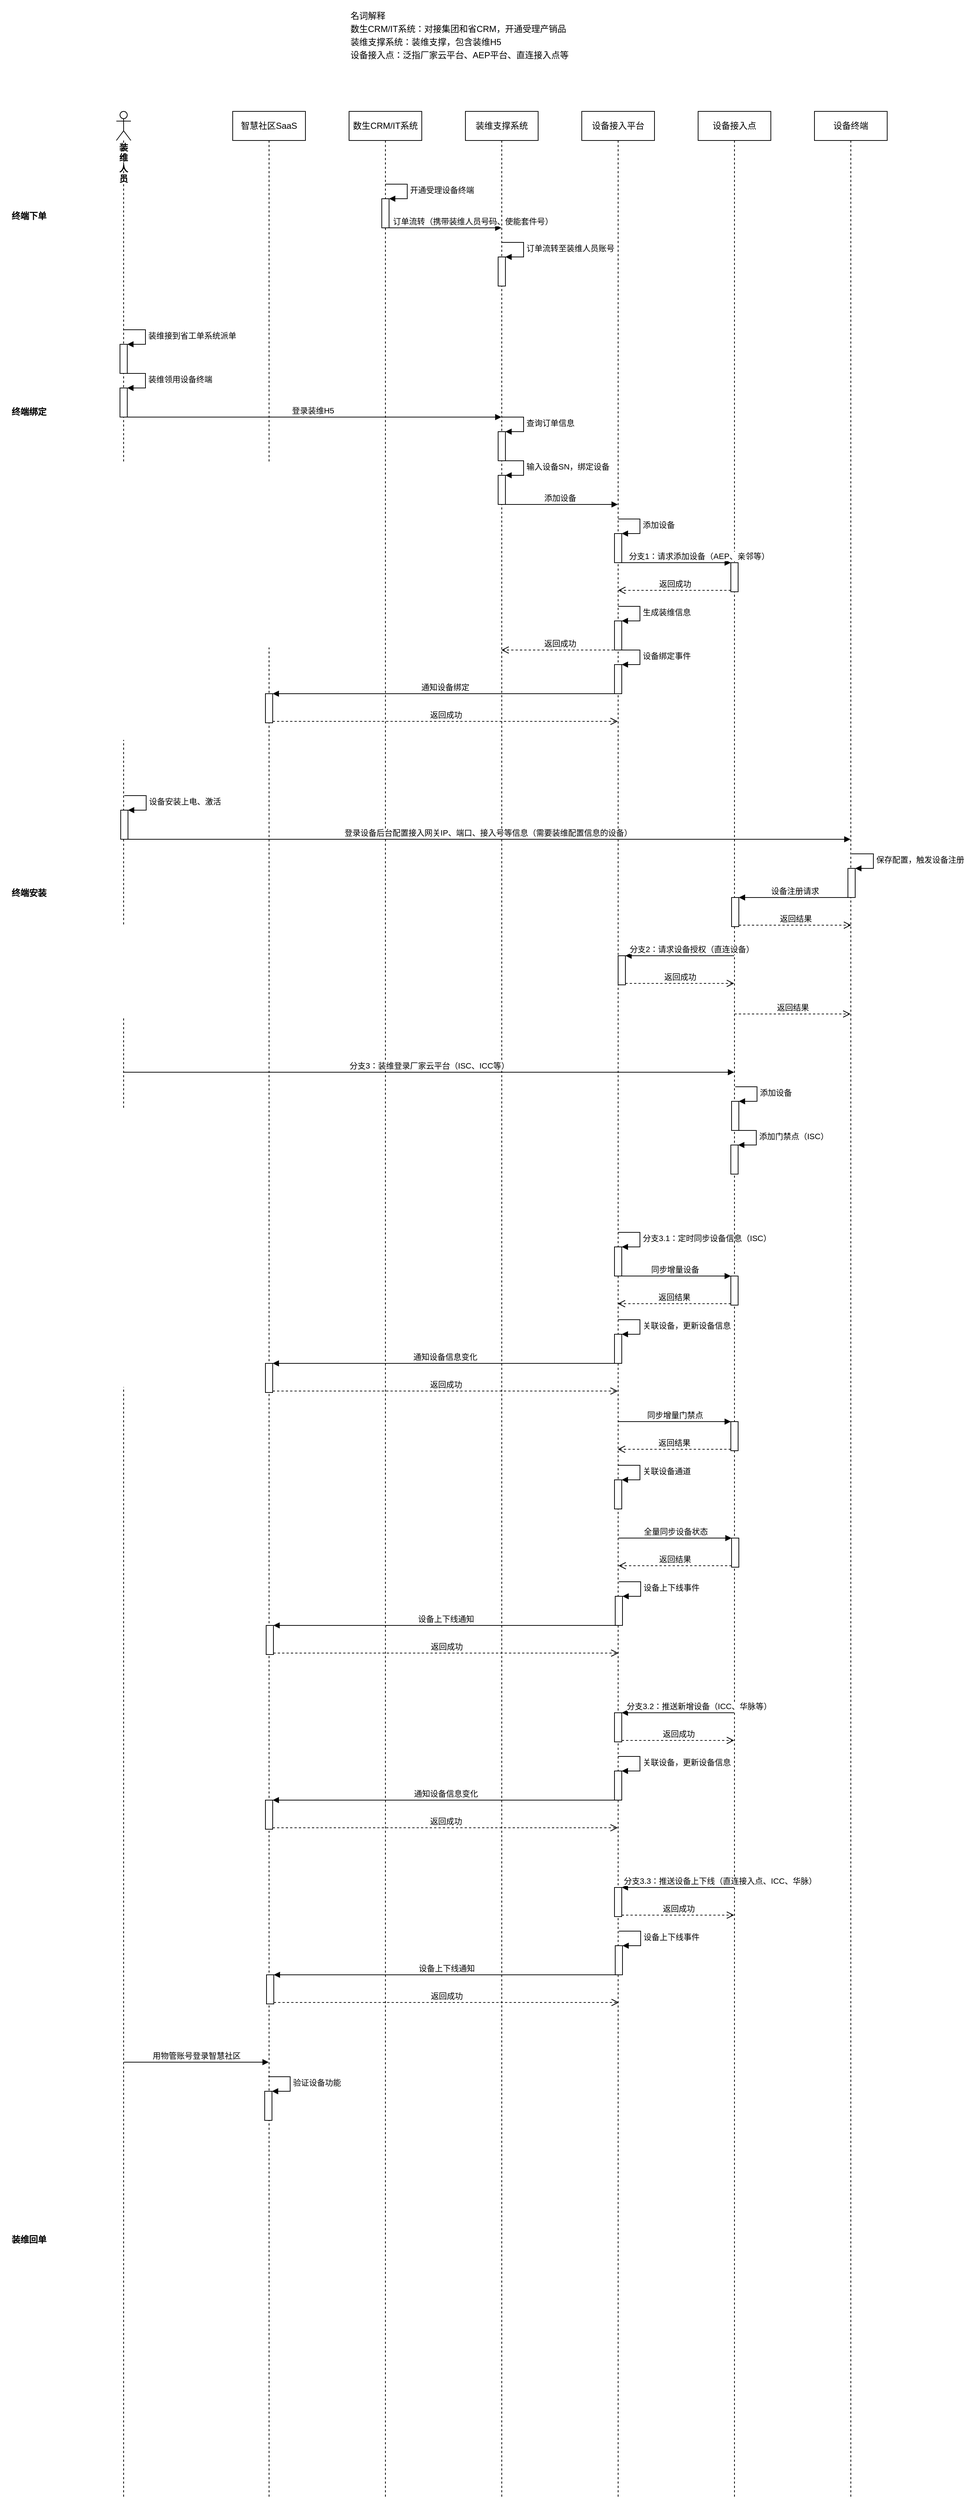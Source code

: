 <mxfile version="14.6.13" type="device"><diagram id="jv9FfKQHbbeUQfYta8rP" name="设备下单-绑定-装维总体流程"><mxGraphModel dx="1833" dy="623" grid="1" gridSize="10" guides="1" tooltips="1" connect="1" arrows="1" fold="1" page="1" pageScale="1" pageWidth="827" pageHeight="1169" math="0" shadow="0"><root><mxCell id="0"/><mxCell id="1" parent="0"/><mxCell id="Lm3HQpDn3qhn9YDS5WXw-84" value="智慧社区SaaS" style="shape=umlLifeline;perimeter=lifelinePerimeter;whiteSpace=wrap;html=1;container=1;collapsible=0;recursiveResize=0;outlineConnect=0;" vertex="1" parent="1"><mxGeometry x="-40" y="160" width="100" height="3280" as="geometry"/></mxCell><mxCell id="Lm3HQpDn3qhn9YDS5WXw-87" value="" style="html=1;points=[];perimeter=orthogonalPerimeter;" vertex="1" parent="Lm3HQpDn3qhn9YDS5WXw-84"><mxGeometry x="45" y="800" width="10" height="40" as="geometry"/></mxCell><mxCell id="Lm3HQpDn3qhn9YDS5WXw-92" value="" style="html=1;points=[];perimeter=orthogonalPerimeter;" vertex="1" parent="Lm3HQpDn3qhn9YDS5WXw-84"><mxGeometry x="46" y="2080" width="10" height="40" as="geometry"/></mxCell><mxCell id="Lm3HQpDn3qhn9YDS5WXw-102" value="" style="html=1;points=[];perimeter=orthogonalPerimeter;" vertex="1" parent="Lm3HQpDn3qhn9YDS5WXw-84"><mxGeometry x="45" y="1720" width="10" height="40" as="geometry"/></mxCell><mxCell id="Lm3HQpDn3qhn9YDS5WXw-109" value="" style="html=1;points=[];perimeter=orthogonalPerimeter;" vertex="1" parent="Lm3HQpDn3qhn9YDS5WXw-84"><mxGeometry x="45" y="2320" width="10" height="40" as="geometry"/></mxCell><mxCell id="Lm3HQpDn3qhn9YDS5WXw-120" value="" style="html=1;points=[];perimeter=orthogonalPerimeter;" vertex="1" parent="Lm3HQpDn3qhn9YDS5WXw-84"><mxGeometry x="44" y="2720" width="10" height="40" as="geometry"/></mxCell><mxCell id="Lm3HQpDn3qhn9YDS5WXw-121" value="验证设备功能" style="edgeStyle=orthogonalEdgeStyle;html=1;align=left;spacingLeft=2;endArrow=block;rounded=0;entryX=1;entryY=0;" edge="1" target="Lm3HQpDn3qhn9YDS5WXw-120" parent="Lm3HQpDn3qhn9YDS5WXw-84"><mxGeometry relative="1" as="geometry"><mxPoint x="49" y="2700" as="sourcePoint"/><Array as="points"><mxPoint x="79" y="2700"/></Array></mxGeometry></mxCell><mxCell id="jdTAkGv0AGqBvkGetGQh-1" value="数生CRM/IT系统" style="shape=umlLifeline;perimeter=lifelinePerimeter;whiteSpace=wrap;html=1;container=1;collapsible=0;recursiveResize=0;outlineConnect=0;" parent="1" vertex="1"><mxGeometry x="120" y="160" width="100" height="3280" as="geometry"/></mxCell><mxCell id="Lm3HQpDn3qhn9YDS5WXw-2" value="" style="html=1;points=[];perimeter=orthogonalPerimeter;" vertex="1" parent="jdTAkGv0AGqBvkGetGQh-1"><mxGeometry x="45" y="120" width="10" height="40" as="geometry"/></mxCell><mxCell id="Lm3HQpDn3qhn9YDS5WXw-3" value="开通受理设备终端" style="edgeStyle=orthogonalEdgeStyle;html=1;align=left;spacingLeft=2;endArrow=block;rounded=0;entryX=1;entryY=0;" edge="1" target="Lm3HQpDn3qhn9YDS5WXw-2" parent="jdTAkGv0AGqBvkGetGQh-1"><mxGeometry relative="1" as="geometry"><mxPoint x="50" y="100" as="sourcePoint"/><Array as="points"><mxPoint x="80" y="100"/></Array></mxGeometry></mxCell><mxCell id="Lm3HQpDn3qhn9YDS5WXw-4" value="订单流转（携带装维人员号码、使能套件号）" style="html=1;verticalAlign=bottom;endArrow=block;" edge="1" parent="jdTAkGv0AGqBvkGetGQh-1" target="jdTAkGv0AGqBvkGetGQh-2"><mxGeometry x="0.505" width="80" relative="1" as="geometry"><mxPoint x="50" y="160" as="sourcePoint"/><mxPoint x="220" y="160" as="targetPoint"/><mxPoint as="offset"/></mxGeometry></mxCell><mxCell id="jdTAkGv0AGqBvkGetGQh-2" value="装维支撑系统" style="shape=umlLifeline;perimeter=lifelinePerimeter;whiteSpace=wrap;html=1;container=1;collapsible=0;recursiveResize=0;outlineConnect=0;" parent="1" vertex="1"><mxGeometry x="280" y="160" width="100" height="3280" as="geometry"/></mxCell><mxCell id="Lm3HQpDn3qhn9YDS5WXw-5" value="" style="html=1;points=[];perimeter=orthogonalPerimeter;" vertex="1" parent="jdTAkGv0AGqBvkGetGQh-2"><mxGeometry x="45" y="200" width="10" height="40" as="geometry"/></mxCell><mxCell id="Lm3HQpDn3qhn9YDS5WXw-6" value="订单流转至装维人员账号" style="edgeStyle=orthogonalEdgeStyle;html=1;align=left;spacingLeft=2;endArrow=block;rounded=0;entryX=1;entryY=0;" edge="1" target="Lm3HQpDn3qhn9YDS5WXw-5" parent="jdTAkGv0AGqBvkGetGQh-2"><mxGeometry relative="1" as="geometry"><mxPoint x="50" y="180" as="sourcePoint"/><Array as="points"><mxPoint x="80" y="180"/></Array></mxGeometry></mxCell><mxCell id="Lm3HQpDn3qhn9YDS5WXw-24" value="" style="html=1;points=[];perimeter=orthogonalPerimeter;" vertex="1" parent="jdTAkGv0AGqBvkGetGQh-2"><mxGeometry x="45" y="500" width="10" height="40" as="geometry"/></mxCell><mxCell id="Lm3HQpDn3qhn9YDS5WXw-25" value="输入设备SN，绑定设备" style="edgeStyle=orthogonalEdgeStyle;html=1;align=left;spacingLeft=2;endArrow=block;rounded=0;entryX=1;entryY=0;" edge="1" target="Lm3HQpDn3qhn9YDS5WXw-24" parent="jdTAkGv0AGqBvkGetGQh-2"><mxGeometry relative="1" as="geometry"><mxPoint x="50" y="480" as="sourcePoint"/><Array as="points"><mxPoint x="80" y="480"/></Array></mxGeometry></mxCell><mxCell id="Lm3HQpDn3qhn9YDS5WXw-26" value="添加设备" style="html=1;verticalAlign=bottom;endArrow=block;" edge="1" parent="jdTAkGv0AGqBvkGetGQh-2" target="jdTAkGv0AGqBvkGetGQh-3"><mxGeometry width="80" relative="1" as="geometry"><mxPoint x="50" y="540" as="sourcePoint"/><mxPoint x="130" y="540" as="targetPoint"/></mxGeometry></mxCell><mxCell id="jdTAkGv0AGqBvkGetGQh-3" value="设备接入平台" style="shape=umlLifeline;perimeter=lifelinePerimeter;whiteSpace=wrap;html=1;container=1;collapsible=0;recursiveResize=0;outlineConnect=0;" parent="1" vertex="1"><mxGeometry x="440" y="160" width="100" height="3280" as="geometry"/></mxCell><mxCell id="Lm3HQpDn3qhn9YDS5WXw-27" value="" style="html=1;points=[];perimeter=orthogonalPerimeter;" vertex="1" parent="jdTAkGv0AGqBvkGetGQh-3"><mxGeometry x="45" y="580" width="10" height="40" as="geometry"/></mxCell><mxCell id="Lm3HQpDn3qhn9YDS5WXw-28" value="添加设备" style="edgeStyle=orthogonalEdgeStyle;html=1;align=left;spacingLeft=2;endArrow=block;rounded=0;entryX=1;entryY=0;" edge="1" target="Lm3HQpDn3qhn9YDS5WXw-27" parent="jdTAkGv0AGqBvkGetGQh-3"><mxGeometry relative="1" as="geometry"><mxPoint x="50" y="560" as="sourcePoint"/><Array as="points"><mxPoint x="80" y="560"/></Array></mxGeometry></mxCell><mxCell id="Lm3HQpDn3qhn9YDS5WXw-29" value="" style="html=1;points=[];perimeter=orthogonalPerimeter;" vertex="1" parent="jdTAkGv0AGqBvkGetGQh-3"><mxGeometry x="45" y="700" width="10" height="40" as="geometry"/></mxCell><mxCell id="Lm3HQpDn3qhn9YDS5WXw-30" value="生成装维信息" style="edgeStyle=orthogonalEdgeStyle;html=1;align=left;spacingLeft=2;endArrow=block;rounded=0;entryX=1;entryY=0;" edge="1" target="Lm3HQpDn3qhn9YDS5WXw-29" parent="jdTAkGv0AGqBvkGetGQh-3"><mxGeometry relative="1" as="geometry"><mxPoint x="50" y="680" as="sourcePoint"/><Array as="points"><mxPoint x="80" y="680"/></Array></mxGeometry></mxCell><mxCell id="Lm3HQpDn3qhn9YDS5WXw-57" value="" style="html=1;points=[];perimeter=orthogonalPerimeter;" vertex="1" parent="jdTAkGv0AGqBvkGetGQh-3"><mxGeometry x="50" y="1160" width="10" height="40" as="geometry"/></mxCell><mxCell id="Lm3HQpDn3qhn9YDS5WXw-61" value="" style="html=1;points=[];perimeter=orthogonalPerimeter;" vertex="1" parent="jdTAkGv0AGqBvkGetGQh-3"><mxGeometry x="45" y="1560" width="10" height="40" as="geometry"/></mxCell><mxCell id="Lm3HQpDn3qhn9YDS5WXw-62" value="分支3.1：定时同步设备信息（ISC）" style="edgeStyle=orthogonalEdgeStyle;html=1;align=left;spacingLeft=2;endArrow=block;rounded=0;entryX=1;entryY=0;" edge="1" target="Lm3HQpDn3qhn9YDS5WXw-61" parent="jdTAkGv0AGqBvkGetGQh-3"><mxGeometry relative="1" as="geometry"><mxPoint x="50" y="1540" as="sourcePoint"/><Array as="points"><mxPoint x="80" y="1540"/></Array></mxGeometry></mxCell><mxCell id="Lm3HQpDn3qhn9YDS5WXw-78" value="" style="html=1;points=[];perimeter=orthogonalPerimeter;" vertex="1" parent="jdTAkGv0AGqBvkGetGQh-3"><mxGeometry x="45" y="2200" width="10" height="40" as="geometry"/></mxCell><mxCell id="Lm3HQpDn3qhn9YDS5WXw-81" value="" style="html=1;points=[];perimeter=orthogonalPerimeter;" vertex="1" parent="jdTAkGv0AGqBvkGetGQh-3"><mxGeometry x="45" y="2440" width="10" height="40" as="geometry"/></mxCell><mxCell id="Lm3HQpDn3qhn9YDS5WXw-85" value="" style="html=1;points=[];perimeter=orthogonalPerimeter;" vertex="1" parent="jdTAkGv0AGqBvkGetGQh-3"><mxGeometry x="45" y="760" width="10" height="40" as="geometry"/></mxCell><mxCell id="Lm3HQpDn3qhn9YDS5WXw-86" value="设备绑定事件" style="edgeStyle=orthogonalEdgeStyle;html=1;align=left;spacingLeft=2;endArrow=block;rounded=0;entryX=1;entryY=0;" edge="1" target="Lm3HQpDn3qhn9YDS5WXw-85" parent="jdTAkGv0AGqBvkGetGQh-3"><mxGeometry relative="1" as="geometry"><mxPoint x="50" y="740" as="sourcePoint"/><Array as="points"><mxPoint x="80" y="740"/><mxPoint x="80" y="760"/></Array></mxGeometry></mxCell><mxCell id="Lm3HQpDn3qhn9YDS5WXw-100" value="" style="html=1;points=[];perimeter=orthogonalPerimeter;" vertex="1" parent="jdTAkGv0AGqBvkGetGQh-3"><mxGeometry x="45" y="1680" width="10" height="40" as="geometry"/></mxCell><mxCell id="Lm3HQpDn3qhn9YDS5WXw-101" value="关联设备，更新设备信息" style="edgeStyle=orthogonalEdgeStyle;html=1;align=left;spacingLeft=2;endArrow=block;rounded=0;entryX=1;entryY=0;" edge="1" target="Lm3HQpDn3qhn9YDS5WXw-100" parent="jdTAkGv0AGqBvkGetGQh-3"><mxGeometry relative="1" as="geometry"><mxPoint x="50" y="1660" as="sourcePoint"/><Array as="points"><mxPoint x="80" y="1660"/></Array></mxGeometry></mxCell><mxCell id="Lm3HQpDn3qhn9YDS5WXw-105" value="" style="html=1;points=[];perimeter=orthogonalPerimeter;" vertex="1" parent="jdTAkGv0AGqBvkGetGQh-3"><mxGeometry x="45" y="1880" width="10" height="40" as="geometry"/></mxCell><mxCell id="Lm3HQpDn3qhn9YDS5WXw-106" value="关联设备通道" style="edgeStyle=orthogonalEdgeStyle;html=1;align=left;spacingLeft=2;endArrow=block;rounded=0;entryX=1;entryY=0;" edge="1" target="Lm3HQpDn3qhn9YDS5WXw-105" parent="jdTAkGv0AGqBvkGetGQh-3"><mxGeometry relative="1" as="geometry"><mxPoint x="50" y="1860" as="sourcePoint"/><Array as="points"><mxPoint x="80" y="1860"/></Array></mxGeometry></mxCell><mxCell id="Lm3HQpDn3qhn9YDS5WXw-107" value="" style="html=1;points=[];perimeter=orthogonalPerimeter;" vertex="1" parent="jdTAkGv0AGqBvkGetGQh-3"><mxGeometry x="45" y="2280" width="10" height="40" as="geometry"/></mxCell><mxCell id="Lm3HQpDn3qhn9YDS5WXw-108" value="关联设备，更新设备信息" style="edgeStyle=orthogonalEdgeStyle;html=1;align=left;spacingLeft=2;endArrow=block;rounded=0;entryX=1;entryY=0;" edge="1" target="Lm3HQpDn3qhn9YDS5WXw-107" parent="jdTAkGv0AGqBvkGetGQh-3"><mxGeometry relative="1" as="geometry"><mxPoint x="50" y="2260" as="sourcePoint"/><Array as="points"><mxPoint x="80" y="2260"/></Array></mxGeometry></mxCell><mxCell id="jdTAkGv0AGqBvkGetGQh-4" value="设备接入点" style="shape=umlLifeline;perimeter=lifelinePerimeter;whiteSpace=wrap;html=1;container=1;collapsible=0;recursiveResize=0;outlineConnect=0;" parent="1" vertex="1"><mxGeometry x="600" y="160" width="100" height="3280" as="geometry"/></mxCell><mxCell id="Lm3HQpDn3qhn9YDS5WXw-45" value="" style="html=1;points=[];perimeter=orthogonalPerimeter;" vertex="1" parent="jdTAkGv0AGqBvkGetGQh-4"><mxGeometry x="46" y="1080" width="10" height="40" as="geometry"/></mxCell><mxCell id="Lm3HQpDn3qhn9YDS5WXw-48" value="" style="html=1;points=[];perimeter=orthogonalPerimeter;" vertex="1" parent="jdTAkGv0AGqBvkGetGQh-4"><mxGeometry x="45" y="620" width="10" height="40" as="geometry"/></mxCell><mxCell id="Lm3HQpDn3qhn9YDS5WXw-53" value="" style="html=1;points=[];perimeter=orthogonalPerimeter;" vertex="1" parent="jdTAkGv0AGqBvkGetGQh-4"><mxGeometry x="46" y="1360" width="10" height="40" as="geometry"/></mxCell><mxCell id="Lm3HQpDn3qhn9YDS5WXw-54" value="添加设备" style="edgeStyle=orthogonalEdgeStyle;html=1;align=left;spacingLeft=2;endArrow=block;rounded=0;entryX=1;entryY=0;" edge="1" target="Lm3HQpDn3qhn9YDS5WXw-53" parent="jdTAkGv0AGqBvkGetGQh-4"><mxGeometry relative="1" as="geometry"><mxPoint x="51" y="1340" as="sourcePoint"/><Array as="points"><mxPoint x="81" y="1340"/></Array></mxGeometry></mxCell><mxCell id="Lm3HQpDn3qhn9YDS5WXw-55" value="" style="html=1;points=[];perimeter=orthogonalPerimeter;" vertex="1" parent="jdTAkGv0AGqBvkGetGQh-4"><mxGeometry x="45" y="1420" width="10" height="40" as="geometry"/></mxCell><mxCell id="Lm3HQpDn3qhn9YDS5WXw-56" value="添加门禁点（ISC）" style="edgeStyle=orthogonalEdgeStyle;html=1;align=left;spacingLeft=2;endArrow=block;rounded=0;entryX=1;entryY=0;" edge="1" target="Lm3HQpDn3qhn9YDS5WXw-55" parent="jdTAkGv0AGqBvkGetGQh-4"><mxGeometry relative="1" as="geometry"><mxPoint x="50" y="1400" as="sourcePoint"/><Array as="points"><mxPoint x="80" y="1400"/></Array></mxGeometry></mxCell><mxCell id="Lm3HQpDn3qhn9YDS5WXw-63" value="" style="html=1;points=[];perimeter=orthogonalPerimeter;" vertex="1" parent="jdTAkGv0AGqBvkGetGQh-4"><mxGeometry x="45" y="1600" width="10" height="40" as="geometry"/></mxCell><mxCell id="Lm3HQpDn3qhn9YDS5WXw-66" value="" style="html=1;points=[];perimeter=orthogonalPerimeter;" vertex="1" parent="jdTAkGv0AGqBvkGetGQh-4"><mxGeometry x="45" y="1800" width="10" height="40" as="geometry"/></mxCell><mxCell id="Lm3HQpDn3qhn9YDS5WXw-72" value="" style="html=1;points=[];perimeter=orthogonalPerimeter;" vertex="1" parent="jdTAkGv0AGqBvkGetGQh-4"><mxGeometry x="46" y="1960" width="10" height="40" as="geometry"/></mxCell><mxCell id="jdTAkGv0AGqBvkGetGQh-5" value="设备终端" style="shape=umlLifeline;perimeter=lifelinePerimeter;whiteSpace=wrap;html=1;container=1;collapsible=0;recursiveResize=0;outlineConnect=0;" parent="1" vertex="1"><mxGeometry x="760" y="160" width="100" height="3280" as="geometry"/></mxCell><mxCell id="jdTAkGv0AGqBvkGetGQh-6" value="&lt;p style=&quot;line-height: 150%&quot;&gt;名词解释&lt;br&gt;数生CRM/IT系统：对接集团和省CRM，开通受理产销品&lt;br&gt;装维支撑系统：装维支撑，包含装维H5&lt;br&gt;设备接入点：泛指厂家云平台、AEP平台、直连接入点等&lt;br&gt;&lt;/p&gt;" style="text;html=1;strokeColor=none;fillColor=none;align=left;verticalAlign=middle;whiteSpace=wrap;rounded=0;" parent="1" vertex="1"><mxGeometry x="120" y="10" width="380" height="90" as="geometry"/></mxCell><mxCell id="Lm3HQpDn3qhn9YDS5WXw-14" value="&lt;b&gt;装维人员&lt;/b&gt;" style="shape=umlLifeline;participant=umlActor;perimeter=lifelinePerimeter;whiteSpace=wrap;html=1;container=1;collapsible=0;recursiveResize=0;verticalAlign=top;spacingTop=36;outlineConnect=0;" vertex="1" parent="1"><mxGeometry x="-200" y="160" width="20" height="3280" as="geometry"/></mxCell><mxCell id="Lm3HQpDn3qhn9YDS5WXw-15" value="" style="html=1;points=[];perimeter=orthogonalPerimeter;" vertex="1" parent="Lm3HQpDn3qhn9YDS5WXw-14"><mxGeometry x="5" y="320" width="10" height="40" as="geometry"/></mxCell><mxCell id="Lm3HQpDn3qhn9YDS5WXw-16" value="装维接到省工单系统派单" style="edgeStyle=orthogonalEdgeStyle;html=1;align=left;spacingLeft=2;endArrow=block;rounded=0;entryX=1;entryY=0;" edge="1" target="Lm3HQpDn3qhn9YDS5WXw-15" parent="Lm3HQpDn3qhn9YDS5WXw-14"><mxGeometry relative="1" as="geometry"><mxPoint x="10" y="300" as="sourcePoint"/><Array as="points"><mxPoint x="40" y="300"/></Array></mxGeometry></mxCell><mxCell id="Lm3HQpDn3qhn9YDS5WXw-17" value="" style="html=1;points=[];perimeter=orthogonalPerimeter;" vertex="1" parent="Lm3HQpDn3qhn9YDS5WXw-14"><mxGeometry x="5" y="380" width="10" height="40" as="geometry"/></mxCell><mxCell id="Lm3HQpDn3qhn9YDS5WXw-18" value="装维领用设备终端" style="edgeStyle=orthogonalEdgeStyle;html=1;align=left;spacingLeft=2;endArrow=block;rounded=0;entryX=1;entryY=0;" edge="1" target="Lm3HQpDn3qhn9YDS5WXw-17" parent="Lm3HQpDn3qhn9YDS5WXw-14"><mxGeometry relative="1" as="geometry"><mxPoint x="10" y="360" as="sourcePoint"/><Array as="points"><mxPoint x="40" y="360"/></Array></mxGeometry></mxCell><mxCell id="Lm3HQpDn3qhn9YDS5WXw-37" value="" style="html=1;points=[];perimeter=orthogonalPerimeter;" vertex="1" parent="Lm3HQpDn3qhn9YDS5WXw-14"><mxGeometry x="6" y="960" width="10" height="40" as="geometry"/></mxCell><mxCell id="Lm3HQpDn3qhn9YDS5WXw-38" value="设备安装上电、激活" style="edgeStyle=orthogonalEdgeStyle;html=1;align=left;spacingLeft=2;endArrow=block;rounded=0;entryX=1;entryY=0;" edge="1" target="Lm3HQpDn3qhn9YDS5WXw-37" parent="Lm3HQpDn3qhn9YDS5WXw-14"><mxGeometry relative="1" as="geometry"><mxPoint x="11" y="940" as="sourcePoint"/><Array as="points"><mxPoint x="41" y="940"/></Array></mxGeometry></mxCell><mxCell id="Lm3HQpDn3qhn9YDS5WXw-39" value="登录设备后台配置接入网关IP、端口、接入号等信息（需要装维配置信息的设备）" style="html=1;verticalAlign=bottom;endArrow=block;" edge="1" parent="Lm3HQpDn3qhn9YDS5WXw-14" target="jdTAkGv0AGqBvkGetGQh-5"><mxGeometry width="80" relative="1" as="geometry"><mxPoint x="11" y="1000" as="sourcePoint"/><mxPoint x="830.5" y="1000" as="targetPoint"/></mxGeometry></mxCell><mxCell id="Lm3HQpDn3qhn9YDS5WXw-52" value="分支3：装维登录厂家云平台（ISC、ICC等）" style="html=1;verticalAlign=bottom;endArrow=block;" edge="1" parent="Lm3HQpDn3qhn9YDS5WXw-14" target="jdTAkGv0AGqBvkGetGQh-4"><mxGeometry width="80" relative="1" as="geometry"><mxPoint x="10" y="1320" as="sourcePoint"/><mxPoint x="669.5" y="1320" as="targetPoint"/></mxGeometry></mxCell><mxCell id="Lm3HQpDn3qhn9YDS5WXw-115" value="用物管账号登录智慧社区" style="html=1;verticalAlign=bottom;endArrow=block;" edge="1" parent="Lm3HQpDn3qhn9YDS5WXw-14" target="Lm3HQpDn3qhn9YDS5WXw-84"><mxGeometry width="80" relative="1" as="geometry"><mxPoint x="10" y="2680" as="sourcePoint"/><mxPoint x="90" y="2680" as="targetPoint"/></mxGeometry></mxCell><mxCell id="Lm3HQpDn3qhn9YDS5WXw-19" value="登录装维H5" style="html=1;verticalAlign=bottom;endArrow=block;" edge="1" parent="1" target="jdTAkGv0AGqBvkGetGQh-2"><mxGeometry width="80" relative="1" as="geometry"><mxPoint x="-190" y="580" as="sourcePoint"/><mxPoint x="65" y="580" as="targetPoint"/></mxGeometry></mxCell><mxCell id="Lm3HQpDn3qhn9YDS5WXw-20" value="" style="html=1;points=[];perimeter=orthogonalPerimeter;" vertex="1" parent="1"><mxGeometry x="325" y="600" width="10" height="40" as="geometry"/></mxCell><mxCell id="Lm3HQpDn3qhn9YDS5WXw-21" value="查询订单信息" style="edgeStyle=orthogonalEdgeStyle;html=1;align=left;spacingLeft=2;endArrow=block;rounded=0;entryX=1;entryY=0;" edge="1" target="Lm3HQpDn3qhn9YDS5WXw-20" parent="1"><mxGeometry relative="1" as="geometry"><mxPoint x="330" y="580" as="sourcePoint"/><Array as="points"><mxPoint x="360" y="580"/></Array></mxGeometry></mxCell><mxCell id="Lm3HQpDn3qhn9YDS5WXw-31" value="返回成功" style="html=1;verticalAlign=bottom;endArrow=open;dashed=1;endSize=8;" edge="1" parent="1"><mxGeometry relative="1" as="geometry"><mxPoint x="490" y="900" as="sourcePoint"/><mxPoint x="329.5" y="900" as="targetPoint"/></mxGeometry></mxCell><mxCell id="Lm3HQpDn3qhn9YDS5WXw-34" value="终端下单" style="text;align=center;fontStyle=1;verticalAlign=middle;spacingLeft=3;spacingRight=3;strokeColor=none;rotatable=0;points=[[0,0.5],[1,0.5]];portConstraint=eastwest;" vertex="1" parent="1"><mxGeometry x="-360" y="290" width="80" height="26" as="geometry"/></mxCell><mxCell id="Lm3HQpDn3qhn9YDS5WXw-35" value="终端绑定" style="text;align=center;fontStyle=1;verticalAlign=middle;spacingLeft=3;spacingRight=3;strokeColor=none;rotatable=0;points=[[0,0.5],[1,0.5]];portConstraint=eastwest;" vertex="1" parent="1"><mxGeometry x="-360" y="559" width="80" height="26" as="geometry"/></mxCell><mxCell id="Lm3HQpDn3qhn9YDS5WXw-36" value="终端安装" style="text;align=center;fontStyle=1;verticalAlign=middle;spacingLeft=3;spacingRight=3;strokeColor=none;rotatable=0;points=[[0,0.5],[1,0.5]];portConstraint=eastwest;" vertex="1" parent="1"><mxGeometry x="-360" y="1220" width="80" height="26" as="geometry"/></mxCell><mxCell id="Lm3HQpDn3qhn9YDS5WXw-40" value="" style="html=1;points=[];perimeter=orthogonalPerimeter;" vertex="1" parent="1"><mxGeometry x="806" y="1200" width="10" height="40" as="geometry"/></mxCell><mxCell id="Lm3HQpDn3qhn9YDS5WXw-41" value="保存配置，触发设备注册" style="edgeStyle=orthogonalEdgeStyle;html=1;align=left;spacingLeft=2;endArrow=block;rounded=0;entryX=1;entryY=0;" edge="1" target="Lm3HQpDn3qhn9YDS5WXw-40" parent="1"><mxGeometry relative="1" as="geometry"><mxPoint x="811" y="1180" as="sourcePoint"/><Array as="points"><mxPoint x="841" y="1180"/></Array></mxGeometry></mxCell><mxCell id="Lm3HQpDn3qhn9YDS5WXw-46" value="设备注册请求" style="html=1;verticalAlign=bottom;endArrow=block;entryX=1;entryY=0;" edge="1" target="Lm3HQpDn3qhn9YDS5WXw-45" parent="1"><mxGeometry relative="1" as="geometry"><mxPoint x="810.5" y="1240" as="sourcePoint"/></mxGeometry></mxCell><mxCell id="Lm3HQpDn3qhn9YDS5WXw-47" value="返回结果" style="html=1;verticalAlign=bottom;endArrow=open;dashed=1;endSize=8;exitX=1;exitY=0.95;" edge="1" source="Lm3HQpDn3qhn9YDS5WXw-45" parent="1"><mxGeometry relative="1" as="geometry"><mxPoint x="810.5" y="1278" as="targetPoint"/></mxGeometry></mxCell><mxCell id="Lm3HQpDn3qhn9YDS5WXw-50" value="返回成功" style="html=1;verticalAlign=bottom;endArrow=open;dashed=1;endSize=8;exitX=0;exitY=0.95;" edge="1" source="Lm3HQpDn3qhn9YDS5WXw-48" parent="1" target="jdTAkGv0AGqBvkGetGQh-3"><mxGeometry relative="1" as="geometry"><mxPoint x="575" y="856" as="targetPoint"/></mxGeometry></mxCell><mxCell id="Lm3HQpDn3qhn9YDS5WXw-49" value="分支1：请求添加设备（AEP、亲邻等）" style="html=1;verticalAlign=bottom;endArrow=block;entryX=0;entryY=0;" edge="1" target="Lm3HQpDn3qhn9YDS5WXw-48" parent="1" source="jdTAkGv0AGqBvkGetGQh-3"><mxGeometry x="0.421" relative="1" as="geometry"><mxPoint x="575" y="780" as="sourcePoint"/><mxPoint x="1" as="offset"/></mxGeometry></mxCell><mxCell id="Lm3HQpDn3qhn9YDS5WXw-59" value="返回成功" style="html=1;verticalAlign=bottom;endArrow=open;dashed=1;endSize=8;exitX=1;exitY=0.95;" edge="1" source="Lm3HQpDn3qhn9YDS5WXw-57" parent="1" target="jdTAkGv0AGqBvkGetGQh-4"><mxGeometry relative="1" as="geometry"><mxPoint x="560" y="1377" as="targetPoint"/></mxGeometry></mxCell><mxCell id="Lm3HQpDn3qhn9YDS5WXw-58" value="分支2：请求设备授权（直连设备）" style="html=1;verticalAlign=bottom;endArrow=block;entryX=1;entryY=0;" edge="1" target="Lm3HQpDn3qhn9YDS5WXw-57" parent="1" source="jdTAkGv0AGqBvkGetGQh-4"><mxGeometry x="-0.204" relative="1" as="geometry"><mxPoint x="560" y="1320" as="sourcePoint"/><mxPoint x="1" as="offset"/></mxGeometry></mxCell><mxCell id="Lm3HQpDn3qhn9YDS5WXw-60" value="返回结果" style="html=1;verticalAlign=bottom;endArrow=open;dashed=1;endSize=8;" edge="1" parent="1" target="jdTAkGv0AGqBvkGetGQh-5"><mxGeometry relative="1" as="geometry"><mxPoint x="650" y="1400" as="sourcePoint"/><mxPoint x="570" y="1400" as="targetPoint"/></mxGeometry></mxCell><mxCell id="Lm3HQpDn3qhn9YDS5WXw-64" value="同步增量设备" style="html=1;verticalAlign=bottom;endArrow=block;entryX=0;entryY=0;" edge="1" target="Lm3HQpDn3qhn9YDS5WXw-63" parent="1"><mxGeometry relative="1" as="geometry"><mxPoint x="489.5" y="1760" as="sourcePoint"/></mxGeometry></mxCell><mxCell id="Lm3HQpDn3qhn9YDS5WXw-65" value="返回结果" style="html=1;verticalAlign=bottom;endArrow=open;dashed=1;endSize=8;exitX=0;exitY=0.95;" edge="1" source="Lm3HQpDn3qhn9YDS5WXw-63" parent="1"><mxGeometry relative="1" as="geometry"><mxPoint x="489.5" y="1798" as="targetPoint"/></mxGeometry></mxCell><mxCell id="Lm3HQpDn3qhn9YDS5WXw-68" value="返回结果" style="html=1;verticalAlign=bottom;endArrow=open;dashed=1;endSize=8;exitX=0;exitY=0.95;" edge="1" source="Lm3HQpDn3qhn9YDS5WXw-66" parent="1"><mxGeometry relative="1" as="geometry"><mxPoint x="489.5" y="1998" as="targetPoint"/></mxGeometry></mxCell><mxCell id="Lm3HQpDn3qhn9YDS5WXw-67" value="同步增量门禁点" style="html=1;verticalAlign=bottom;endArrow=block;entryX=0;entryY=0;" edge="1" target="Lm3HQpDn3qhn9YDS5WXw-66" parent="1"><mxGeometry relative="1" as="geometry"><mxPoint x="489.5" y="1960" as="sourcePoint"/></mxGeometry></mxCell><mxCell id="Lm3HQpDn3qhn9YDS5WXw-74" value="返回结果" style="html=1;verticalAlign=bottom;endArrow=open;dashed=1;endSize=8;exitX=0;exitY=0.95;" edge="1" source="Lm3HQpDn3qhn9YDS5WXw-72" parent="1"><mxGeometry relative="1" as="geometry"><mxPoint x="490.5" y="2158" as="targetPoint"/></mxGeometry></mxCell><mxCell id="Lm3HQpDn3qhn9YDS5WXw-73" value="全量同步设备状态" style="html=1;verticalAlign=bottom;endArrow=block;entryX=0;entryY=0;" edge="1" target="Lm3HQpDn3qhn9YDS5WXw-72" parent="1"><mxGeometry relative="1" as="geometry"><mxPoint x="490.5" y="2120" as="sourcePoint"/></mxGeometry></mxCell><mxCell id="Lm3HQpDn3qhn9YDS5WXw-79" value="分支3.2：推送新增设备（ICC、华脉等）" style="html=1;verticalAlign=bottom;endArrow=block;entryX=1;entryY=0;" edge="1" target="Lm3HQpDn3qhn9YDS5WXw-78" parent="1"><mxGeometry x="-0.359" relative="1" as="geometry"><mxPoint x="649.5" y="2360" as="sourcePoint"/><mxPoint x="1" as="offset"/></mxGeometry></mxCell><mxCell id="Lm3HQpDn3qhn9YDS5WXw-80" value="返回成功" style="html=1;verticalAlign=bottom;endArrow=open;dashed=1;endSize=8;exitX=1;exitY=0.95;" edge="1" source="Lm3HQpDn3qhn9YDS5WXw-78" parent="1"><mxGeometry relative="1" as="geometry"><mxPoint x="649.5" y="2398" as="targetPoint"/></mxGeometry></mxCell><mxCell id="Lm3HQpDn3qhn9YDS5WXw-83" value="返回成功" style="html=1;verticalAlign=bottom;endArrow=open;dashed=1;endSize=8;exitX=1;exitY=0.95;" edge="1" source="Lm3HQpDn3qhn9YDS5WXw-81" parent="1"><mxGeometry relative="1" as="geometry"><mxPoint x="649.5" y="2638" as="targetPoint"/></mxGeometry></mxCell><mxCell id="Lm3HQpDn3qhn9YDS5WXw-82" value="分支3.3：推送设备上下线（直连接入点、ICC、华脉）" style="html=1;verticalAlign=bottom;endArrow=block;entryX=1;entryY=0;" edge="1" target="Lm3HQpDn3qhn9YDS5WXw-81" parent="1"><mxGeometry x="-0.748" relative="1" as="geometry"><mxPoint x="649.5" y="2600" as="sourcePoint"/><mxPoint as="offset"/></mxGeometry></mxCell><mxCell id="Lm3HQpDn3qhn9YDS5WXw-89" value="返回成功" style="html=1;verticalAlign=bottom;endArrow=open;dashed=1;endSize=8;exitX=1;exitY=0.95;" edge="1" source="Lm3HQpDn3qhn9YDS5WXw-87" parent="1"><mxGeometry relative="1" as="geometry"><mxPoint x="489.5" y="998" as="targetPoint"/></mxGeometry></mxCell><mxCell id="Lm3HQpDn3qhn9YDS5WXw-88" value="通知设备绑定" style="html=1;verticalAlign=bottom;endArrow=block;entryX=1;entryY=0;" edge="1" target="Lm3HQpDn3qhn9YDS5WXw-87" parent="1"><mxGeometry relative="1" as="geometry"><mxPoint x="489.5" y="960" as="sourcePoint"/></mxGeometry></mxCell><mxCell id="Lm3HQpDn3qhn9YDS5WXw-90" value="" style="html=1;points=[];perimeter=orthogonalPerimeter;" vertex="1" parent="1"><mxGeometry x="486" y="2200" width="10" height="40" as="geometry"/></mxCell><mxCell id="Lm3HQpDn3qhn9YDS5WXw-91" value="设备上下线事件" style="edgeStyle=orthogonalEdgeStyle;html=1;align=left;spacingLeft=2;endArrow=block;rounded=0;entryX=1;entryY=0;" edge="1" target="Lm3HQpDn3qhn9YDS5WXw-90" parent="1"><mxGeometry relative="1" as="geometry"><mxPoint x="491" y="2180" as="sourcePoint"/><Array as="points"><mxPoint x="521" y="2180"/></Array></mxGeometry></mxCell><mxCell id="Lm3HQpDn3qhn9YDS5WXw-93" value="设备上下线通知" style="html=1;verticalAlign=bottom;endArrow=block;entryX=1;entryY=0;" edge="1" target="Lm3HQpDn3qhn9YDS5WXw-92" parent="1"><mxGeometry relative="1" as="geometry"><mxPoint x="490.5" y="2240" as="sourcePoint"/></mxGeometry></mxCell><mxCell id="Lm3HQpDn3qhn9YDS5WXw-94" value="返回成功" style="html=1;verticalAlign=bottom;endArrow=open;dashed=1;endSize=8;exitX=1;exitY=0.95;" edge="1" source="Lm3HQpDn3qhn9YDS5WXw-92" parent="1"><mxGeometry relative="1" as="geometry"><mxPoint x="490.5" y="2278" as="targetPoint"/></mxGeometry></mxCell><mxCell id="Lm3HQpDn3qhn9YDS5WXw-95" value="" style="html=1;points=[];perimeter=orthogonalPerimeter;" vertex="1" parent="1"><mxGeometry x="6.5" y="2720" width="10" height="40" as="geometry"/></mxCell><mxCell id="Lm3HQpDn3qhn9YDS5WXw-96" value="" style="html=1;points=[];perimeter=orthogonalPerimeter;" vertex="1" parent="1"><mxGeometry x="486" y="2680" width="10" height="40" as="geometry"/></mxCell><mxCell id="Lm3HQpDn3qhn9YDS5WXw-97" value="设备上下线事件" style="edgeStyle=orthogonalEdgeStyle;html=1;align=left;spacingLeft=2;endArrow=block;rounded=0;entryX=1;entryY=0;" edge="1" parent="1" target="Lm3HQpDn3qhn9YDS5WXw-96"><mxGeometry relative="1" as="geometry"><mxPoint x="491" y="2660" as="sourcePoint"/><Array as="points"><mxPoint x="521" y="2660"/></Array></mxGeometry></mxCell><mxCell id="Lm3HQpDn3qhn9YDS5WXw-98" value="设备上下线通知" style="html=1;verticalAlign=bottom;endArrow=block;entryX=1;entryY=0;" edge="1" parent="1" target="Lm3HQpDn3qhn9YDS5WXw-95"><mxGeometry relative="1" as="geometry"><mxPoint x="491" y="2720" as="sourcePoint"/></mxGeometry></mxCell><mxCell id="Lm3HQpDn3qhn9YDS5WXw-99" value="返回成功" style="html=1;verticalAlign=bottom;endArrow=open;dashed=1;endSize=8;exitX=1;exitY=0.95;" edge="1" parent="1" source="Lm3HQpDn3qhn9YDS5WXw-95"><mxGeometry relative="1" as="geometry"><mxPoint x="491" y="2758" as="targetPoint"/></mxGeometry></mxCell><mxCell id="Lm3HQpDn3qhn9YDS5WXw-103" value="通知设备信息变化" style="html=1;verticalAlign=bottom;endArrow=block;entryX=1;entryY=0;" edge="1" target="Lm3HQpDn3qhn9YDS5WXw-102" parent="1" source="jdTAkGv0AGqBvkGetGQh-3"><mxGeometry relative="1" as="geometry"><mxPoint x="75" y="1880" as="sourcePoint"/></mxGeometry></mxCell><mxCell id="Lm3HQpDn3qhn9YDS5WXw-104" value="返回成功" style="html=1;verticalAlign=bottom;endArrow=open;dashed=1;endSize=8;exitX=1;exitY=0.95;" edge="1" source="Lm3HQpDn3qhn9YDS5WXw-102" parent="1" target="jdTAkGv0AGqBvkGetGQh-3"><mxGeometry relative="1" as="geometry"><mxPoint x="75" y="1937" as="targetPoint"/></mxGeometry></mxCell><mxCell id="Lm3HQpDn3qhn9YDS5WXw-110" value="通知设备信息变化" style="html=1;verticalAlign=bottom;endArrow=block;entryX=1;entryY=0;" edge="1" target="Lm3HQpDn3qhn9YDS5WXw-109" parent="1"><mxGeometry relative="1" as="geometry"><mxPoint x="490" y="2480" as="sourcePoint"/></mxGeometry></mxCell><mxCell id="Lm3HQpDn3qhn9YDS5WXw-111" value="返回成功" style="html=1;verticalAlign=bottom;endArrow=open;dashed=1;endSize=8;exitX=1;exitY=0.95;" edge="1" source="Lm3HQpDn3qhn9YDS5WXw-109" parent="1" target="jdTAkGv0AGqBvkGetGQh-3"><mxGeometry relative="1" as="geometry"><mxPoint x="75" y="2537" as="targetPoint"/></mxGeometry></mxCell><mxCell id="Lm3HQpDn3qhn9YDS5WXw-112" value="装维回单" style="text;align=center;fontStyle=1;verticalAlign=middle;spacingLeft=3;spacingRight=3;strokeColor=none;rotatable=0;points=[[0,0.5],[1,0.5]];portConstraint=eastwest;" vertex="1" parent="1"><mxGeometry x="-360" y="3070" width="80" height="26" as="geometry"/></mxCell></root></mxGraphModel></diagram></mxfile>